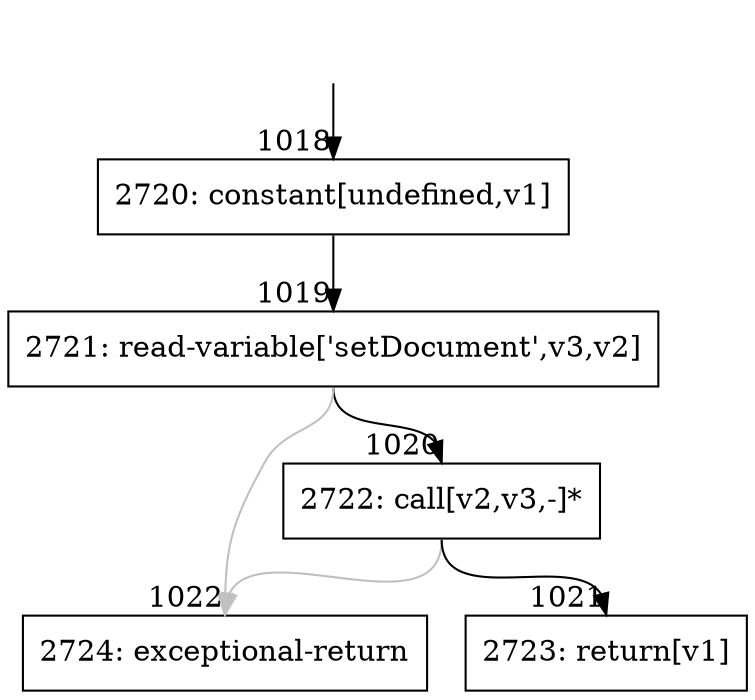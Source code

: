 digraph {
rankdir="TD"
BB_entry76[shape=none,label=""];
BB_entry76 -> BB1018 [tailport=s, headport=n, headlabel="    1018"]
BB1018 [shape=record label="{2720: constant[undefined,v1]}" ] 
BB1018 -> BB1019 [tailport=s, headport=n, headlabel="      1019"]
BB1019 [shape=record label="{2721: read-variable['setDocument',v3,v2]}" ] 
BB1019 -> BB1020 [tailport=s, headport=n, headlabel="      1020"]
BB1019 -> BB1022 [tailport=s, headport=n, color=gray, headlabel="      1022"]
BB1020 [shape=record label="{2722: call[v2,v3,-]*}" ] 
BB1020 -> BB1021 [tailport=s, headport=n, headlabel="      1021"]
BB1020 -> BB1022 [tailport=s, headport=n, color=gray]
BB1021 [shape=record label="{2723: return[v1]}" ] 
BB1022 [shape=record label="{2724: exceptional-return}" ] 
}
